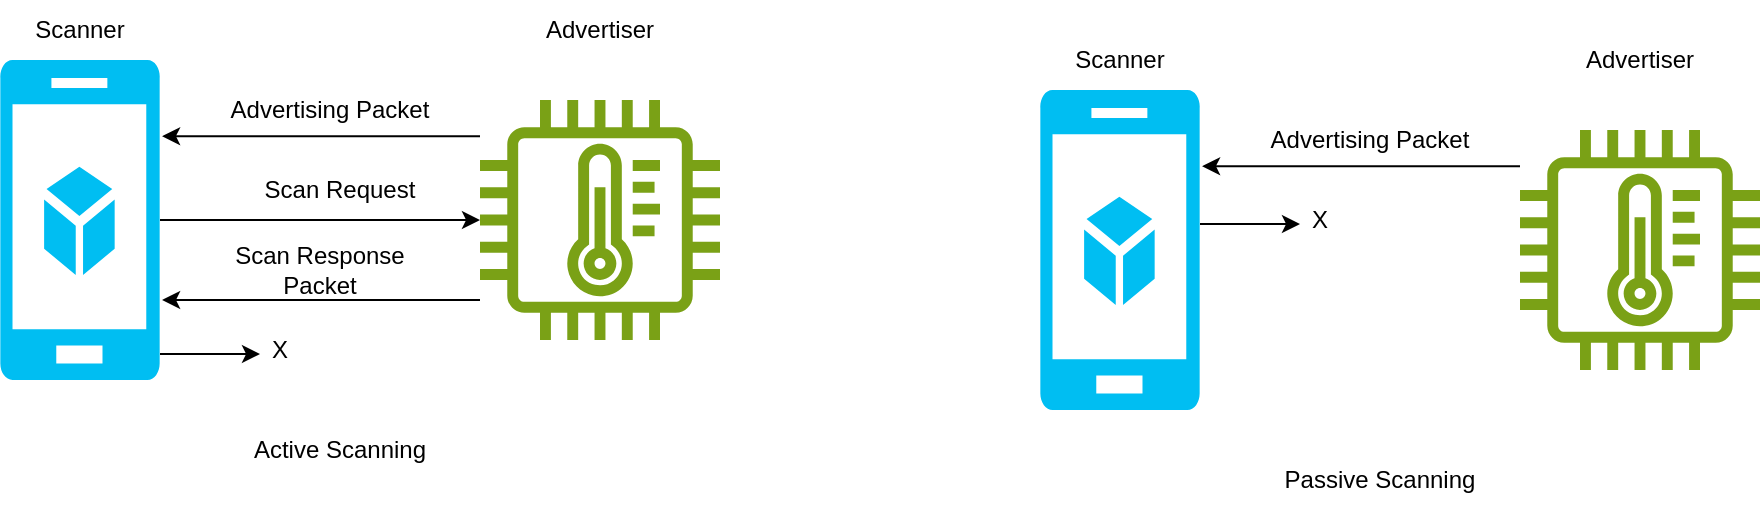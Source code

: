 <mxfile version="26.0.14">
  <diagram name="Page-1" id="Eo-1betp11ZzcxROW9Lx">
    <mxGraphModel dx="1364" dy="758" grid="1" gridSize="10" guides="1" tooltips="1" connect="1" arrows="1" fold="1" page="1" pageScale="1" pageWidth="850" pageHeight="1100" math="0" shadow="0">
      <root>
        <mxCell id="0" />
        <mxCell id="1" parent="0" />
        <mxCell id="w_HbZln5crKcpOivYo1H-5" value="" style="verticalLabelPosition=bottom;html=1;verticalAlign=top;align=center;strokeColor=none;fillColor=#00BEF2;shape=mxgraph.azure.mobile_services;pointerEvents=1;" vertex="1" parent="1">
          <mxGeometry x="200" y="320" width="80" height="160" as="geometry" />
        </mxCell>
        <mxCell id="w_HbZln5crKcpOivYo1H-6" value="" style="sketch=0;outlineConnect=0;fontColor=#232F3E;gradientColor=none;fillColor=#7AA116;strokeColor=none;dashed=0;verticalLabelPosition=bottom;verticalAlign=top;align=center;html=1;fontSize=12;fontStyle=0;aspect=fixed;pointerEvents=1;shape=mxgraph.aws4.iot_thing_temperature_sensor;" vertex="1" parent="1">
          <mxGeometry x="440" y="340" width="120" height="120" as="geometry" />
        </mxCell>
        <mxCell id="w_HbZln5crKcpOivYo1H-8" value="Advertising Packet" style="text;html=1;align=center;verticalAlign=middle;whiteSpace=wrap;rounded=0;" vertex="1" parent="1">
          <mxGeometry x="305" y="330" width="120" height="30" as="geometry" />
        </mxCell>
        <mxCell id="w_HbZln5crKcpOivYo1H-11" value="Scan Request" style="text;html=1;align=center;verticalAlign=middle;whiteSpace=wrap;rounded=0;" vertex="1" parent="1">
          <mxGeometry x="310" y="370" width="120" height="30" as="geometry" />
        </mxCell>
        <mxCell id="w_HbZln5crKcpOivYo1H-13" value="Scan Response Packet" style="text;html=1;align=center;verticalAlign=middle;whiteSpace=wrap;rounded=0;" vertex="1" parent="1">
          <mxGeometry x="300" y="410" width="120" height="30" as="geometry" />
        </mxCell>
        <mxCell id="w_HbZln5crKcpOivYo1H-14" value="Active Scanning" style="text;html=1;align=center;verticalAlign=middle;whiteSpace=wrap;rounded=0;" vertex="1" parent="1">
          <mxGeometry x="320" y="500" width="100" height="30" as="geometry" />
        </mxCell>
        <mxCell id="w_HbZln5crKcpOivYo1H-15" value="" style="endArrow=classic;html=1;rounded=0;entryX=1.013;entryY=0.238;entryDx=0;entryDy=0;entryPerimeter=0;exitX=0;exitY=0.151;exitDx=0;exitDy=0;exitPerimeter=0;" edge="1" parent="1" source="w_HbZln5crKcpOivYo1H-6" target="w_HbZln5crKcpOivYo1H-5">
          <mxGeometry width="50" height="50" relative="1" as="geometry">
            <mxPoint x="400" y="420" as="sourcePoint" />
            <mxPoint x="450" y="370" as="targetPoint" />
          </mxGeometry>
        </mxCell>
        <mxCell id="w_HbZln5crKcpOivYo1H-16" value="" style="endArrow=classic;html=1;rounded=0;exitX=1;exitY=0.5;exitDx=0;exitDy=0;exitPerimeter=0;" edge="1" parent="1" source="w_HbZln5crKcpOivYo1H-5" target="w_HbZln5crKcpOivYo1H-6">
          <mxGeometry width="50" height="50" relative="1" as="geometry">
            <mxPoint x="400" y="420" as="sourcePoint" />
            <mxPoint x="450" y="370" as="targetPoint" />
          </mxGeometry>
        </mxCell>
        <mxCell id="w_HbZln5crKcpOivYo1H-17" value="" style="endArrow=classic;html=1;rounded=0;entryX=1.013;entryY=0.75;entryDx=0;entryDy=0;entryPerimeter=0;exitX=0;exitY=0.833;exitDx=0;exitDy=0;exitPerimeter=0;" edge="1" parent="1" source="w_HbZln5crKcpOivYo1H-6" target="w_HbZln5crKcpOivYo1H-5">
          <mxGeometry width="50" height="50" relative="1" as="geometry">
            <mxPoint x="400" y="420" as="sourcePoint" />
            <mxPoint x="450" y="370" as="targetPoint" />
          </mxGeometry>
        </mxCell>
        <mxCell id="w_HbZln5crKcpOivYo1H-18" value="Scanner" style="text;html=1;align=center;verticalAlign=middle;whiteSpace=wrap;rounded=0;" vertex="1" parent="1">
          <mxGeometry x="210" y="290" width="60" height="30" as="geometry" />
        </mxCell>
        <mxCell id="w_HbZln5crKcpOivYo1H-19" value="Advertiser" style="text;html=1;align=center;verticalAlign=middle;whiteSpace=wrap;rounded=0;" vertex="1" parent="1">
          <mxGeometry x="470" y="290" width="60" height="30" as="geometry" />
        </mxCell>
        <mxCell id="w_HbZln5crKcpOivYo1H-20" value="" style="endArrow=classic;html=1;rounded=0;exitX=1;exitY=0.919;exitDx=0;exitDy=0;exitPerimeter=0;" edge="1" parent="1" source="w_HbZln5crKcpOivYo1H-5">
          <mxGeometry width="50" height="50" relative="1" as="geometry">
            <mxPoint x="400" y="420" as="sourcePoint" />
            <mxPoint x="330" y="467" as="targetPoint" />
          </mxGeometry>
        </mxCell>
        <mxCell id="w_HbZln5crKcpOivYo1H-21" value="X" style="text;html=1;align=center;verticalAlign=middle;whiteSpace=wrap;rounded=0;" vertex="1" parent="1">
          <mxGeometry x="330" y="450" width="20" height="30" as="geometry" />
        </mxCell>
        <mxCell id="w_HbZln5crKcpOivYo1H-22" value="" style="verticalLabelPosition=bottom;html=1;verticalAlign=top;align=center;strokeColor=none;fillColor=#00BEF2;shape=mxgraph.azure.mobile_services;pointerEvents=1;" vertex="1" parent="1">
          <mxGeometry x="720" y="335" width="80" height="160" as="geometry" />
        </mxCell>
        <mxCell id="w_HbZln5crKcpOivYo1H-23" value="" style="sketch=0;outlineConnect=0;fontColor=#232F3E;gradientColor=none;fillColor=#7AA116;strokeColor=none;dashed=0;verticalLabelPosition=bottom;verticalAlign=top;align=center;html=1;fontSize=12;fontStyle=0;aspect=fixed;pointerEvents=1;shape=mxgraph.aws4.iot_thing_temperature_sensor;" vertex="1" parent="1">
          <mxGeometry x="960" y="355" width="120" height="120" as="geometry" />
        </mxCell>
        <mxCell id="w_HbZln5crKcpOivYo1H-24" value="Advertising Packet" style="text;html=1;align=center;verticalAlign=middle;whiteSpace=wrap;rounded=0;" vertex="1" parent="1">
          <mxGeometry x="825" y="345" width="120" height="30" as="geometry" />
        </mxCell>
        <mxCell id="w_HbZln5crKcpOivYo1H-27" value="Passive Scanning" style="text;html=1;align=center;verticalAlign=middle;whiteSpace=wrap;rounded=0;" vertex="1" parent="1">
          <mxGeometry x="840" y="515" width="100" height="30" as="geometry" />
        </mxCell>
        <mxCell id="w_HbZln5crKcpOivYo1H-28" value="" style="endArrow=classic;html=1;rounded=0;entryX=1.013;entryY=0.238;entryDx=0;entryDy=0;entryPerimeter=0;exitX=0;exitY=0.151;exitDx=0;exitDy=0;exitPerimeter=0;" edge="1" parent="1" source="w_HbZln5crKcpOivYo1H-23" target="w_HbZln5crKcpOivYo1H-22">
          <mxGeometry width="50" height="50" relative="1" as="geometry">
            <mxPoint x="920" y="435" as="sourcePoint" />
            <mxPoint x="970" y="385" as="targetPoint" />
          </mxGeometry>
        </mxCell>
        <mxCell id="w_HbZln5crKcpOivYo1H-31" value="Scanner" style="text;html=1;align=center;verticalAlign=middle;whiteSpace=wrap;rounded=0;" vertex="1" parent="1">
          <mxGeometry x="730" y="305" width="60" height="30" as="geometry" />
        </mxCell>
        <mxCell id="w_HbZln5crKcpOivYo1H-32" value="Advertiser" style="text;html=1;align=center;verticalAlign=middle;whiteSpace=wrap;rounded=0;" vertex="1" parent="1">
          <mxGeometry x="990" y="305" width="60" height="30" as="geometry" />
        </mxCell>
        <mxCell id="w_HbZln5crKcpOivYo1H-35" value="" style="endArrow=classic;html=1;rounded=0;exitX=1;exitY=0.919;exitDx=0;exitDy=0;exitPerimeter=0;" edge="1" parent="1">
          <mxGeometry width="50" height="50" relative="1" as="geometry">
            <mxPoint x="800" y="402" as="sourcePoint" />
            <mxPoint x="850" y="402" as="targetPoint" />
          </mxGeometry>
        </mxCell>
        <mxCell id="w_HbZln5crKcpOivYo1H-36" value="X" style="text;html=1;align=center;verticalAlign=middle;whiteSpace=wrap;rounded=0;" vertex="1" parent="1">
          <mxGeometry x="850" y="385" width="20" height="30" as="geometry" />
        </mxCell>
      </root>
    </mxGraphModel>
  </diagram>
</mxfile>
